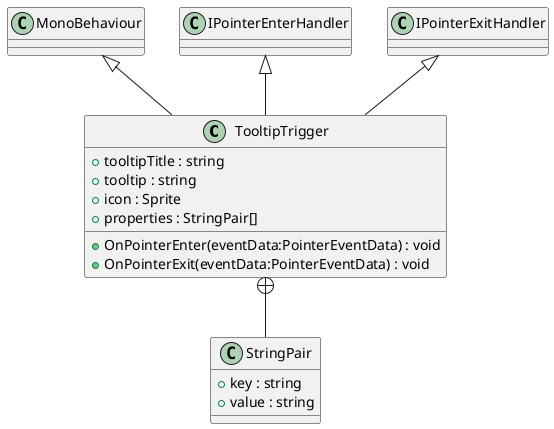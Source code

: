 @startuml
class TooltipTrigger {
    + tooltipTitle : string
    + tooltip : string
    + icon : Sprite
    + properties : StringPair[]
    + OnPointerEnter(eventData:PointerEventData) : void
    + OnPointerExit(eventData:PointerEventData) : void
}
class StringPair {
    + key : string
    + value : string
}
MonoBehaviour <|-- TooltipTrigger
IPointerEnterHandler <|-- TooltipTrigger
IPointerExitHandler <|-- TooltipTrigger
TooltipTrigger +-- StringPair
@enduml
